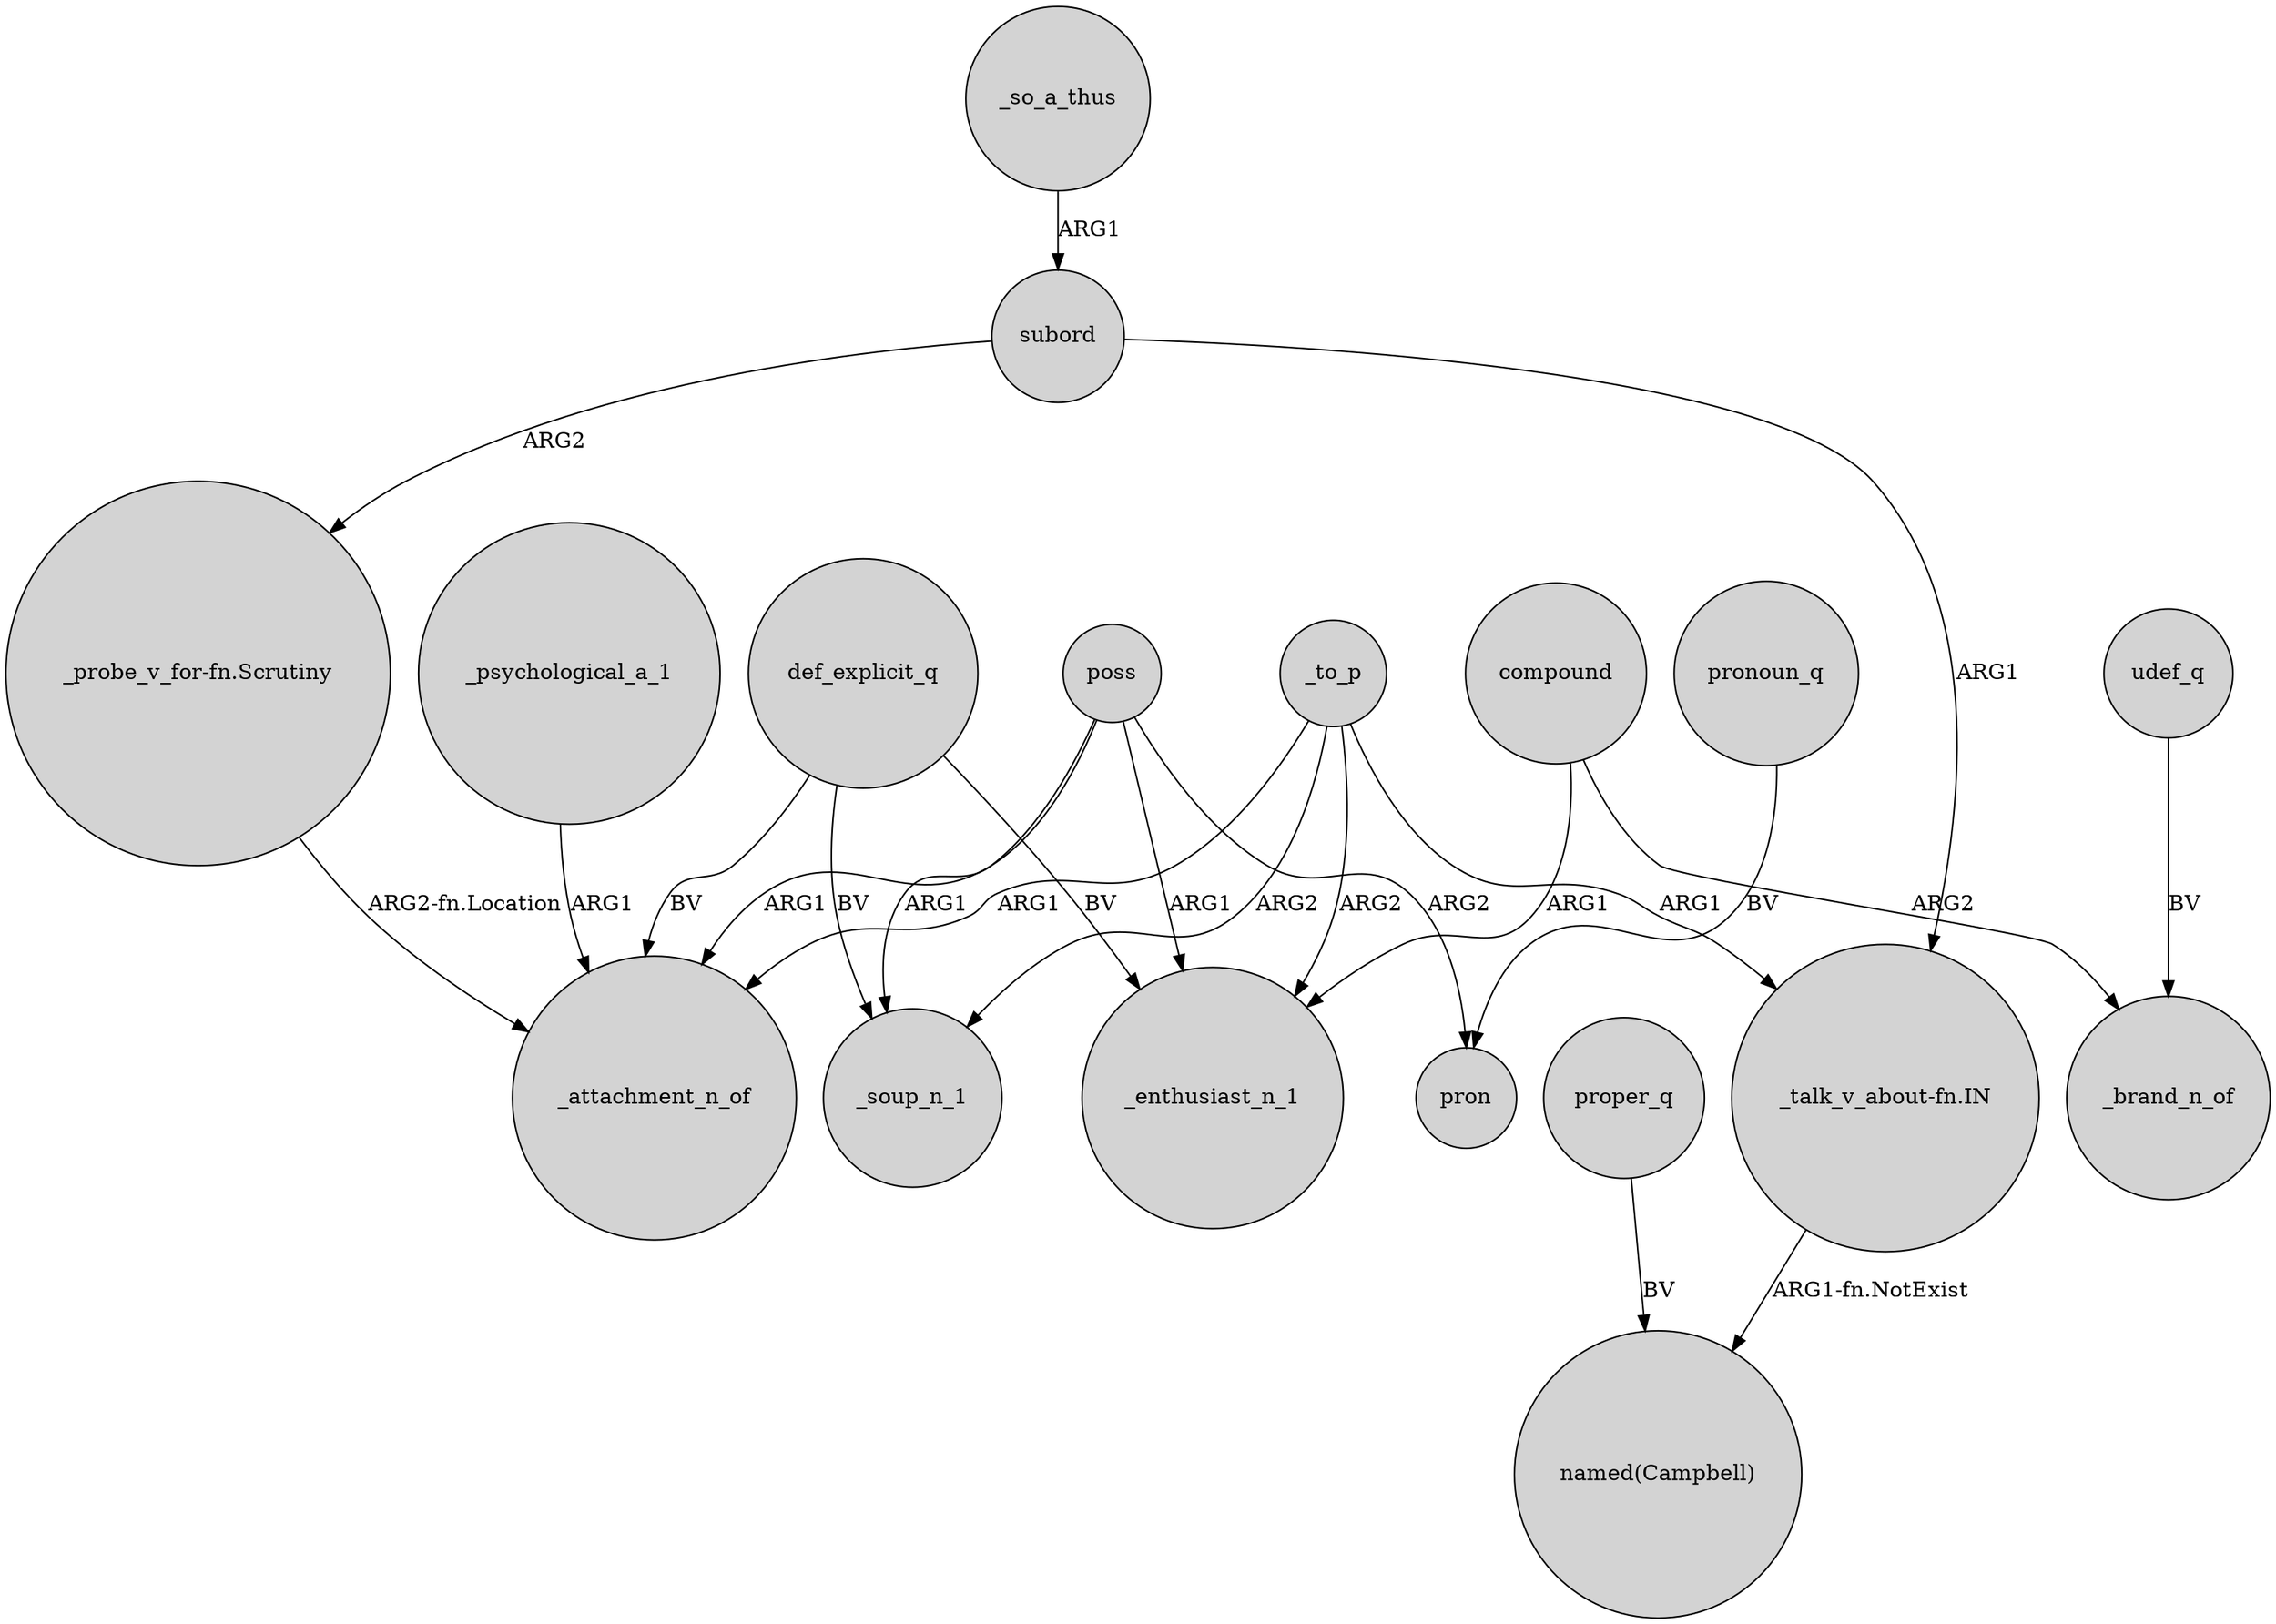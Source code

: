 digraph {
	node [shape=circle style=filled]
	def_explicit_q -> _attachment_n_of [label=BV]
	_psychological_a_1 -> _attachment_n_of [label=ARG1]
	subord -> "_talk_v_about-fn.IN" [label=ARG1]
	poss -> pron [label=ARG2]
	_to_p -> _attachment_n_of [label=ARG1]
	_to_p -> "_talk_v_about-fn.IN" [label=ARG1]
	proper_q -> "named(Campbell)" [label=BV]
	compound -> _brand_n_of [label=ARG2]
	_so_a_thus -> subord [label=ARG1]
	"_probe_v_for-fn.Scrutiny" -> _attachment_n_of [label="ARG2-fn.Location"]
	def_explicit_q -> _soup_n_1 [label=BV]
	poss -> _attachment_n_of [label=ARG1]
	pronoun_q -> pron [label=BV]
	poss -> _soup_n_1 [label=ARG1]
	compound -> _enthusiast_n_1 [label=ARG1]
	"_talk_v_about-fn.IN" -> "named(Campbell)" [label="ARG1-fn.NotExist"]
	subord -> "_probe_v_for-fn.Scrutiny" [label=ARG2]
	_to_p -> _enthusiast_n_1 [label=ARG2]
	udef_q -> _brand_n_of [label=BV]
	_to_p -> _soup_n_1 [label=ARG2]
	def_explicit_q -> _enthusiast_n_1 [label=BV]
	poss -> _enthusiast_n_1 [label=ARG1]
}
